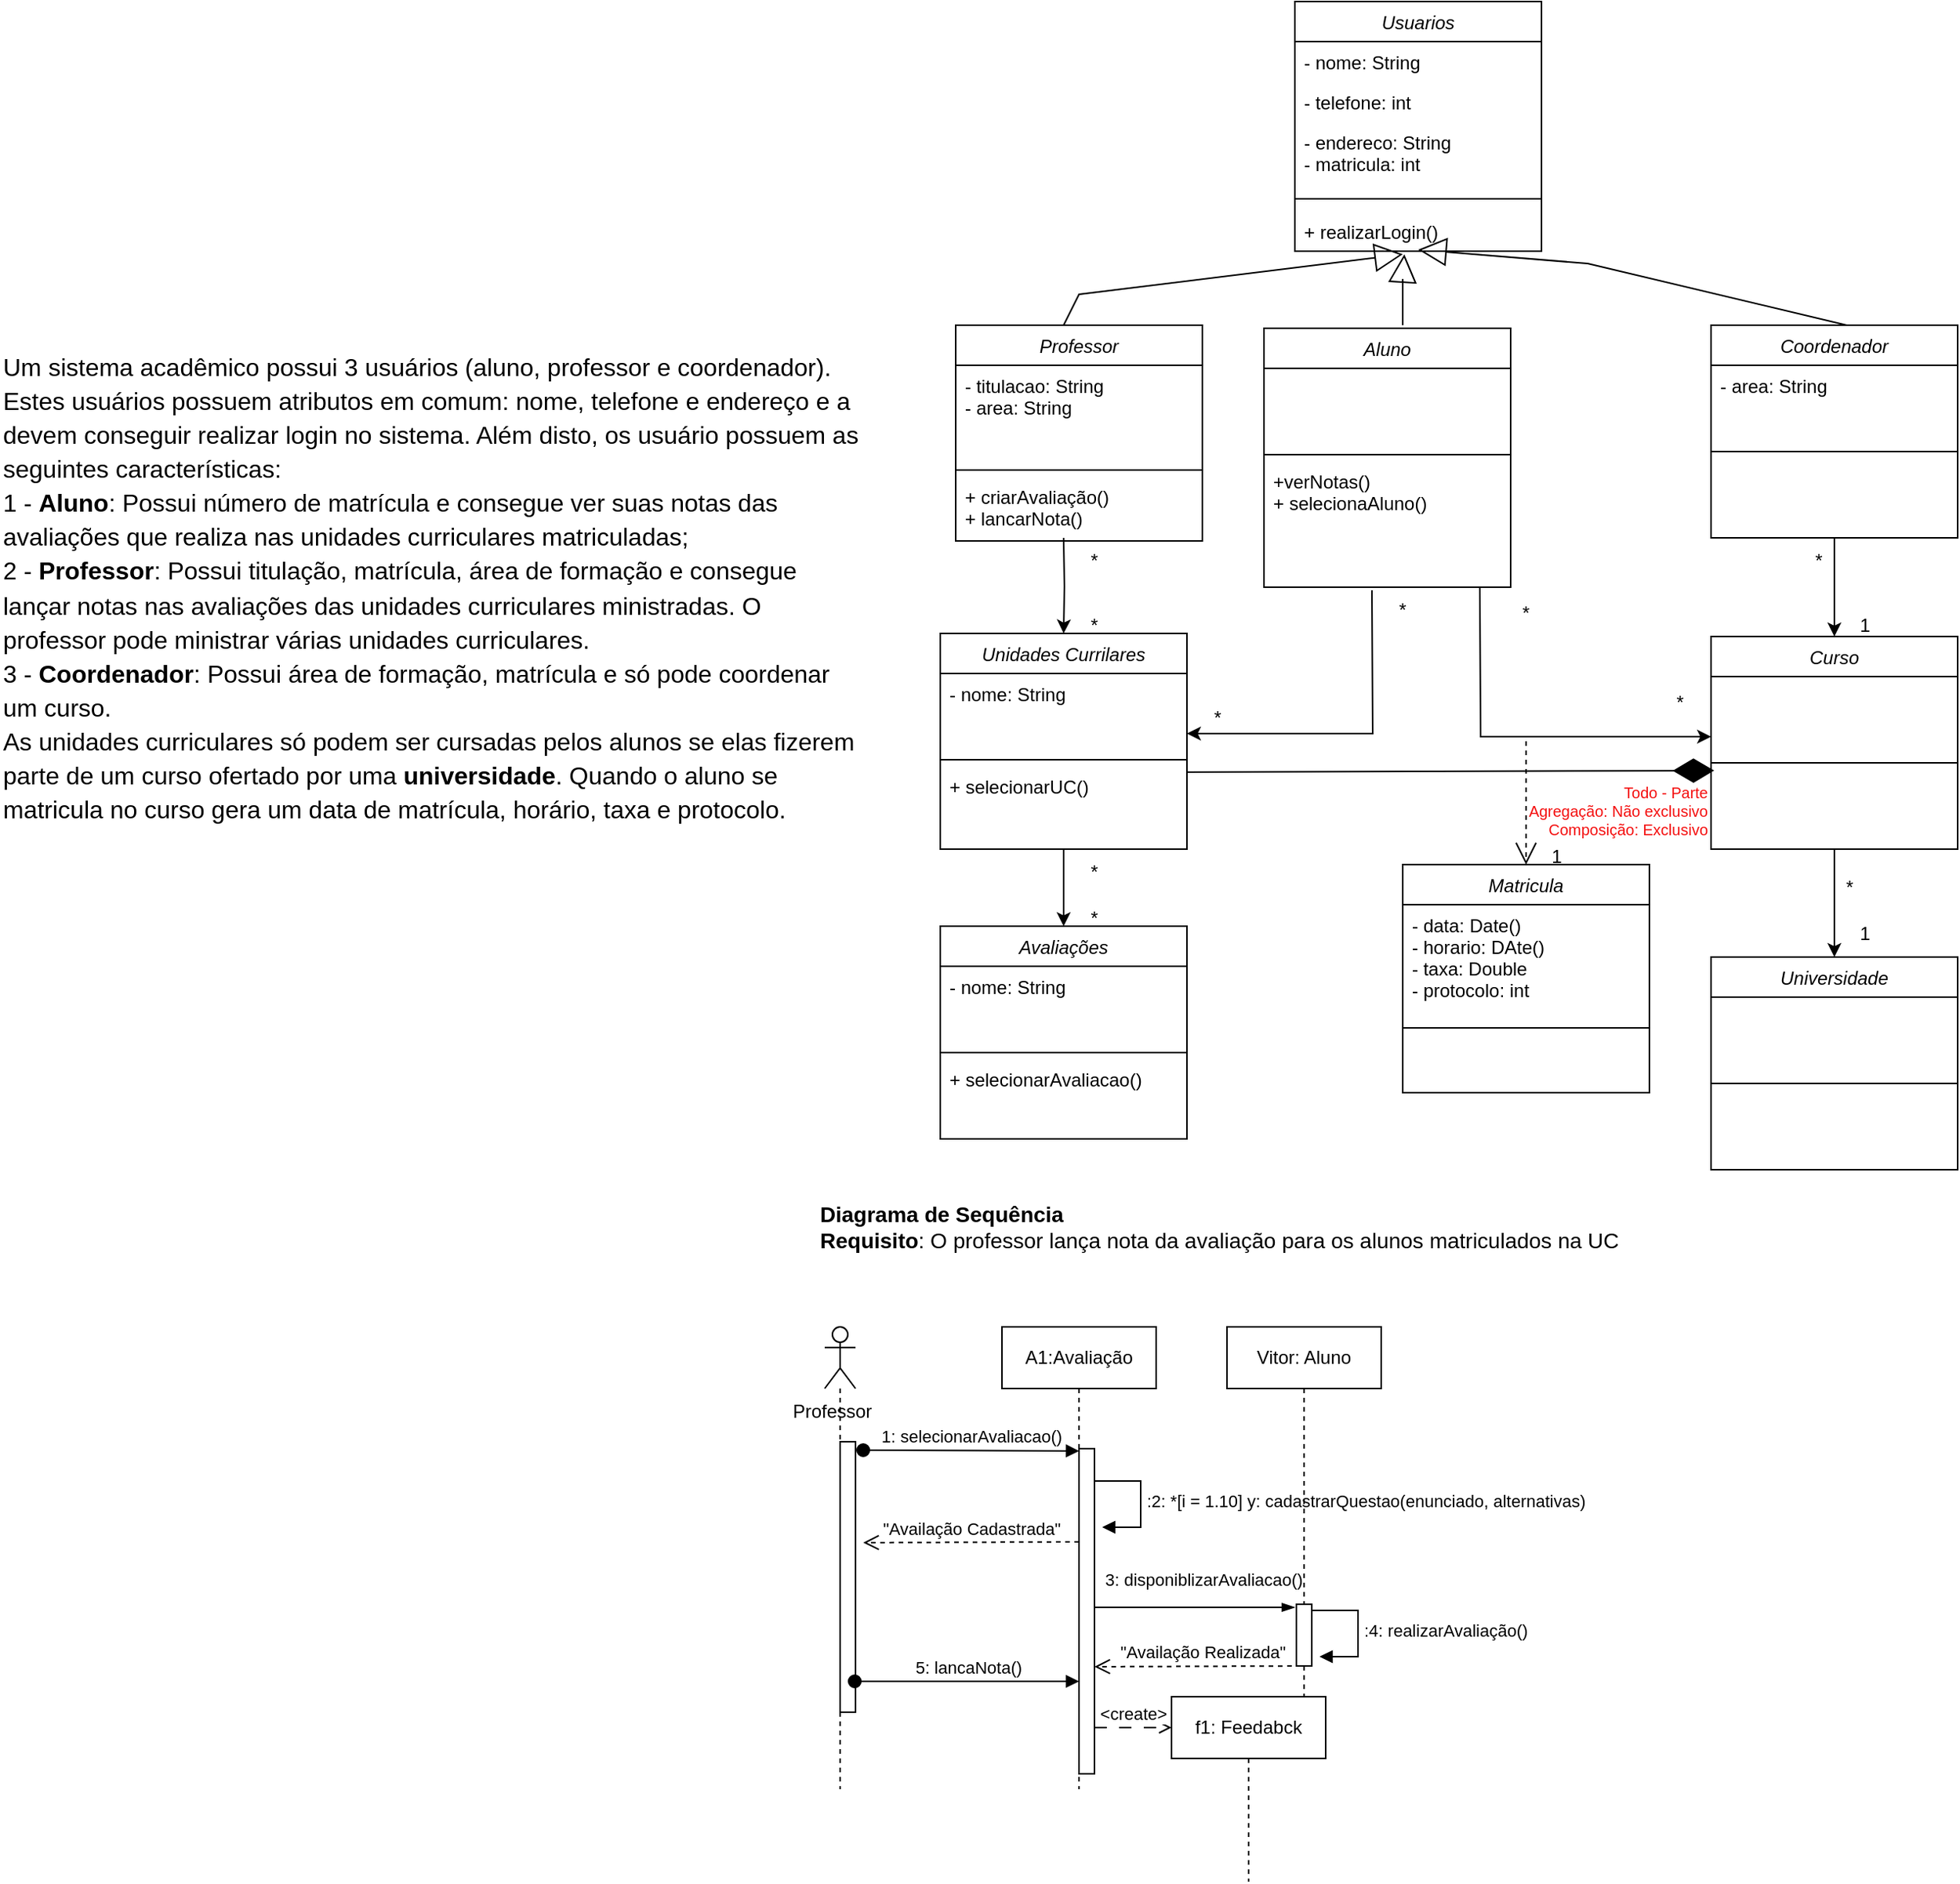 <mxfile version="24.4.15" type="google">
  <diagram id="C5RBs43oDa-KdzZeNtuy" name="Page-1">
    <mxGraphModel grid="1" page="1" gridSize="10" guides="1" tooltips="1" connect="1" arrows="1" fold="1" pageScale="1" pageWidth="827" pageHeight="1169" math="0" shadow="0">
      <root>
        <mxCell id="WIyWlLk6GJQsqaUBKTNV-0" />
        <mxCell id="WIyWlLk6GJQsqaUBKTNV-1" parent="WIyWlLk6GJQsqaUBKTNV-0" />
        <mxCell id="0cdb4FFI1IhuafhiUi4u-35" style="edgeStyle=orthogonalEdgeStyle;rounded=0;orthogonalLoop=1;jettySize=auto;html=1;" edge="1" parent="WIyWlLk6GJQsqaUBKTNV-1" target="0cdb4FFI1IhuafhiUi4u-29">
          <mxGeometry relative="1" as="geometry">
            <mxPoint x="220" y="268" as="sourcePoint" />
          </mxGeometry>
        </mxCell>
        <mxCell id="0cdb4FFI1IhuafhiUi4u-0" value="&lt;b style=&quot;&quot; id=&quot;docs-internal-guid-1ef78231-7fff-47a5-12a0-28b87869e9bf&quot;&gt;&lt;p dir=&quot;ltr&quot; style=&quot;font-weight: normal; line-height: 1.38; margin-top: 0pt; margin-bottom: 0pt;&quot;&gt;&lt;span style=&quot;font-size: 12pt; font-family: Arial, sans-serif; color: rgb(0, 0, 0); background-color: transparent; font-weight: 400; font-style: normal; font-variant: normal; text-decoration: none; vertical-align: baseline;&quot;&gt;Um sistema acadêmico possui 3 usuários (aluno, professor e coordenador). Estes usuários possuem atributos em comum: nome, telefone e endereço e a devem conseguir realizar login no sistema. Além disto, os usuário possuem as seguintes características:&lt;/span&gt;&lt;/p&gt;&lt;p dir=&quot;ltr&quot; style=&quot;font-weight: normal; line-height: 1.38; margin-top: 0pt; margin-bottom: 0pt;&quot;&gt;&lt;span style=&quot;font-size: 12pt; font-family: Arial, sans-serif; color: rgb(0, 0, 0); background-color: transparent; font-weight: 400; font-style: normal; font-variant: normal; text-decoration: none; vertical-align: baseline;&quot;&gt;1 - &lt;/span&gt;&lt;span style=&quot;font-size: 12pt; font-family: Arial, sans-serif; color: rgb(0, 0, 0); background-color: transparent; font-weight: 700; font-style: normal; font-variant: normal; text-decoration: none; vertical-align: baseline;&quot;&gt;Aluno&lt;/span&gt;&lt;span style=&quot;font-size: 12pt; font-family: Arial, sans-serif; color: rgb(0, 0, 0); background-color: transparent; font-weight: 400; font-style: normal; font-variant: normal; text-decoration: none; vertical-align: baseline;&quot;&gt;: Possui número de matrícula e consegue ver suas notas das avaliações que realiza nas unidades curriculares matriculadas;&lt;/span&gt;&lt;/p&gt;&lt;p dir=&quot;ltr&quot; style=&quot;font-weight: normal; line-height: 1.38; margin-top: 0pt; margin-bottom: 0pt;&quot;&gt;&lt;span style=&quot;font-size: 12pt; font-family: Arial, sans-serif; color: rgb(0, 0, 0); background-color: transparent; font-weight: 400; font-style: normal; font-variant: normal; text-decoration: none; vertical-align: baseline;&quot;&gt;2 - &lt;/span&gt;&lt;span style=&quot;font-size: 12pt; font-family: Arial, sans-serif; color: rgb(0, 0, 0); background-color: transparent; font-weight: 700; font-style: normal; font-variant: normal; text-decoration: none; vertical-align: baseline;&quot;&gt;Professor&lt;/span&gt;&lt;span style=&quot;font-size: 12pt; font-family: Arial, sans-serif; color: rgb(0, 0, 0); background-color: transparent; font-weight: 400; font-style: normal; font-variant: normal; text-decoration: none; vertical-align: baseline;&quot;&gt;: Possui titulação, matrícula, área de formação e consegue lançar notas nas avaliações das unidades curriculares ministradas. O professor pode ministrar várias unidades curriculares.&lt;/span&gt;&lt;/p&gt;&lt;p dir=&quot;ltr&quot; style=&quot;font-weight: normal; line-height: 1.38; margin-top: 0pt; margin-bottom: 0pt;&quot;&gt;&lt;span style=&quot;font-size: 12pt; font-family: Arial, sans-serif; color: rgb(0, 0, 0); background-color: transparent; font-weight: 400; font-style: normal; font-variant: normal; text-decoration: none; vertical-align: baseline;&quot;&gt;3 - &lt;/span&gt;&lt;span style=&quot;font-size: 12pt; font-family: Arial, sans-serif; color: rgb(0, 0, 0); background-color: transparent; font-weight: 700; font-style: normal; font-variant: normal; text-decoration: none; vertical-align: baseline;&quot;&gt;Coordenador&lt;/span&gt;&lt;span style=&quot;font-size: 12pt; font-family: Arial, sans-serif; color: rgb(0, 0, 0); background-color: transparent; font-weight: 400; font-style: normal; font-variant: normal; text-decoration: none; vertical-align: baseline;&quot;&gt;: Possui área de formação, matrícula e só pode coordenar um curso.&lt;/span&gt;&lt;/p&gt;&lt;p dir=&quot;ltr&quot; style=&quot;line-height: 1.38; margin-top: 0pt; margin-bottom: 0pt;&quot;&gt;&lt;span style=&quot;font-weight: 400; font-size: 12pt; font-family: Arial, sans-serif; color: rgb(0, 0, 0); background-color: transparent; font-style: normal; font-variant: normal; text-decoration: none; vertical-align: baseline;&quot;&gt;As unidades curriculares só podem ser cursadas pelos alunos se elas fizerem parte de um curso ofertado por uma &lt;/span&gt;&lt;span style=&quot;font-size: 12pt; font-family: Arial, sans-serif; color: rgb(0, 0, 0); background-color: transparent; font-style: normal; font-variant: normal; text-decoration: none; vertical-align: baseline;&quot;&gt;universidade&lt;/span&gt;&lt;span style=&quot;font-weight: 400; font-size: 12pt; font-family: Arial, sans-serif; color: rgb(0, 0, 0); background-color: transparent; font-style: normal; font-variant: normal; text-decoration: none; vertical-align: baseline;&quot;&gt;. Quando o aluno se matricula no curso gera um data de matrícula, horário, taxa e protocolo.&lt;/span&gt;&lt;/p&gt;&lt;/b&gt;" style="text;whiteSpace=wrap;html=1;" vertex="1" parent="WIyWlLk6GJQsqaUBKTNV-1">
          <mxGeometry x="-470" y="140" width="560" height="370" as="geometry" />
        </mxCell>
        <mxCell id="0cdb4FFI1IhuafhiUi4u-1" value="Usuarios" style="swimlane;fontStyle=2;align=center;verticalAlign=top;childLayout=stackLayout;horizontal=1;startSize=26;horizontalStack=0;resizeParent=1;resizeLast=0;collapsible=1;marginBottom=0;rounded=0;shadow=0;strokeWidth=1;" vertex="1" parent="WIyWlLk6GJQsqaUBKTNV-1">
          <mxGeometry x="370" y="-80" width="160" height="162" as="geometry">
            <mxRectangle x="230" y="140" width="160" height="26" as="alternateBounds" />
          </mxGeometry>
        </mxCell>
        <mxCell id="0cdb4FFI1IhuafhiUi4u-2" value="- nome: String" style="text;align=left;verticalAlign=top;spacingLeft=4;spacingRight=4;overflow=hidden;rotatable=0;points=[[0,0.5],[1,0.5]];portConstraint=eastwest;" vertex="1" parent="0cdb4FFI1IhuafhiUi4u-1">
          <mxGeometry y="26" width="160" height="26" as="geometry" />
        </mxCell>
        <mxCell id="0cdb4FFI1IhuafhiUi4u-3" value="- telefone: int" style="text;align=left;verticalAlign=top;spacingLeft=4;spacingRight=4;overflow=hidden;rotatable=0;points=[[0,0.5],[1,0.5]];portConstraint=eastwest;rounded=0;shadow=0;html=0;" vertex="1" parent="0cdb4FFI1IhuafhiUi4u-1">
          <mxGeometry y="52" width="160" height="26" as="geometry" />
        </mxCell>
        <mxCell id="0cdb4FFI1IhuafhiUi4u-4" value="- endereco: String&#xa;- matricula: int" style="text;align=left;verticalAlign=top;spacingLeft=4;spacingRight=4;overflow=hidden;rotatable=0;points=[[0,0.5],[1,0.5]];portConstraint=eastwest;rounded=0;shadow=0;html=0;" vertex="1" parent="0cdb4FFI1IhuafhiUi4u-1">
          <mxGeometry y="78" width="160" height="42" as="geometry" />
        </mxCell>
        <mxCell id="0cdb4FFI1IhuafhiUi4u-5" value="" style="line;html=1;strokeWidth=1;align=left;verticalAlign=middle;spacingTop=-1;spacingLeft=3;spacingRight=3;rotatable=0;labelPosition=right;points=[];portConstraint=eastwest;" vertex="1" parent="0cdb4FFI1IhuafhiUi4u-1">
          <mxGeometry y="120" width="160" height="16" as="geometry" />
        </mxCell>
        <mxCell id="0cdb4FFI1IhuafhiUi4u-6" value="+ realizarLogin()" style="text;align=left;verticalAlign=top;spacingLeft=4;spacingRight=4;overflow=hidden;rotatable=0;points=[[0,0.5],[1,0.5]];portConstraint=eastwest;" vertex="1" parent="0cdb4FFI1IhuafhiUi4u-1">
          <mxGeometry y="136" width="160" height="26" as="geometry" />
        </mxCell>
        <mxCell id="0cdb4FFI1IhuafhiUi4u-46" style="edgeStyle=orthogonalEdgeStyle;rounded=0;orthogonalLoop=1;jettySize=auto;html=1;" edge="1" parent="WIyWlLk6GJQsqaUBKTNV-1" target="0cdb4FFI1IhuafhiUi4u-31">
          <mxGeometry relative="1" as="geometry">
            <mxPoint x="420" y="302" as="sourcePoint" />
          </mxGeometry>
        </mxCell>
        <mxCell id="0cdb4FFI1IhuafhiUi4u-59" style="edgeStyle=orthogonalEdgeStyle;rounded=0;orthogonalLoop=1;jettySize=auto;html=1;entryX=0.5;entryY=0;entryDx=0;entryDy=0;" edge="1" parent="WIyWlLk6GJQsqaUBKTNV-1" source="0cdb4FFI1IhuafhiUi4u-12" target="0cdb4FFI1IhuafhiUi4u-54">
          <mxGeometry relative="1" as="geometry" />
        </mxCell>
        <mxCell id="0cdb4FFI1IhuafhiUi4u-12" value="Coordenador" style="swimlane;fontStyle=2;align=center;verticalAlign=top;childLayout=stackLayout;horizontal=1;startSize=26;horizontalStack=0;resizeParent=1;resizeLast=0;collapsible=1;marginBottom=0;rounded=0;shadow=0;strokeWidth=1;" vertex="1" parent="WIyWlLk6GJQsqaUBKTNV-1">
          <mxGeometry x="640" y="130" width="160" height="138" as="geometry">
            <mxRectangle x="230" y="140" width="160" height="26" as="alternateBounds" />
          </mxGeometry>
        </mxCell>
        <mxCell id="0cdb4FFI1IhuafhiUi4u-13" value="- area: String" style="text;align=left;verticalAlign=top;spacingLeft=4;spacingRight=4;overflow=hidden;rotatable=0;points=[[0,0.5],[1,0.5]];portConstraint=eastwest;rounded=0;shadow=0;html=0;" vertex="1" parent="0cdb4FFI1IhuafhiUi4u-12">
          <mxGeometry y="26" width="160" height="26" as="geometry" />
        </mxCell>
        <mxCell id="0cdb4FFI1IhuafhiUi4u-14" value=" " style="text;align=left;verticalAlign=top;spacingLeft=4;spacingRight=4;overflow=hidden;rotatable=0;points=[[0,0.5],[1,0.5]];portConstraint=eastwest;rounded=0;shadow=0;html=0;" vertex="1" parent="0cdb4FFI1IhuafhiUi4u-12">
          <mxGeometry y="52" width="160" height="26" as="geometry" />
        </mxCell>
        <mxCell id="0cdb4FFI1IhuafhiUi4u-15" value="" style="line;html=1;strokeWidth=1;align=left;verticalAlign=middle;spacingTop=-1;spacingLeft=3;spacingRight=3;rotatable=0;labelPosition=right;points=[];portConstraint=eastwest;" vertex="1" parent="0cdb4FFI1IhuafhiUi4u-12">
          <mxGeometry y="78" width="160" height="8" as="geometry" />
        </mxCell>
        <mxCell id="0cdb4FFI1IhuafhiUi4u-16" value=" " style="text;align=left;verticalAlign=top;spacingLeft=4;spacingRight=4;overflow=hidden;rotatable=0;points=[[0,0.5],[1,0.5]];portConstraint=eastwest;" vertex="1" parent="0cdb4FFI1IhuafhiUi4u-12">
          <mxGeometry y="86" width="160" height="26" as="geometry" />
        </mxCell>
        <mxCell id="0cdb4FFI1IhuafhiUi4u-19" value="" style="endArrow=block;endSize=16;endFill=0;html=1;rounded=0;exitX=0.5;exitY=0;exitDx=0;exitDy=0;entryX=0.438;entryY=1.077;entryDx=0;entryDy=0;entryPerimeter=0;" edge="1" parent="WIyWlLk6GJQsqaUBKTNV-1" target="0cdb4FFI1IhuafhiUi4u-6">
          <mxGeometry width="160" relative="1" as="geometry">
            <mxPoint x="220" y="130" as="sourcePoint" />
            <mxPoint x="440" y="90" as="targetPoint" />
            <Array as="points">
              <mxPoint x="230" y="110" />
            </Array>
          </mxGeometry>
        </mxCell>
        <mxCell id="0cdb4FFI1IhuafhiUi4u-21" value="" style="endArrow=block;endSize=16;endFill=0;html=1;rounded=0;entryX=0.444;entryY=1.077;entryDx=0;entryDy=0;entryPerimeter=0;" edge="1" parent="WIyWlLk6GJQsqaUBKTNV-1" target="0cdb4FFI1IhuafhiUi4u-6">
          <mxGeometry width="160" relative="1" as="geometry">
            <mxPoint x="440" y="130" as="sourcePoint" />
            <mxPoint x="450" y="70" as="targetPoint" />
            <Array as="points">
              <mxPoint x="440" y="100" />
            </Array>
          </mxGeometry>
        </mxCell>
        <mxCell id="0cdb4FFI1IhuafhiUi4u-22" value="" style="endArrow=block;endSize=16;endFill=0;html=1;rounded=0;entryX=0.5;entryY=0.962;entryDx=0;entryDy=0;entryPerimeter=0;exitX=0.55;exitY=0;exitDx=0;exitDy=0;exitPerimeter=0;" edge="1" parent="WIyWlLk6GJQsqaUBKTNV-1" source="0cdb4FFI1IhuafhiUi4u-12" target="0cdb4FFI1IhuafhiUi4u-6">
          <mxGeometry width="160" relative="1" as="geometry">
            <mxPoint x="450" y="140" as="sourcePoint" />
            <mxPoint x="451" y="70" as="targetPoint" />
            <Array as="points">
              <mxPoint x="560" y="90" />
            </Array>
          </mxGeometry>
        </mxCell>
        <mxCell id="0cdb4FFI1IhuafhiUi4u-41" style="edgeStyle=orthogonalEdgeStyle;rounded=0;orthogonalLoop=1;jettySize=auto;html=1;entryX=0.5;entryY=0;entryDx=0;entryDy=0;" edge="1" parent="WIyWlLk6GJQsqaUBKTNV-1" source="0cdb4FFI1IhuafhiUi4u-29" target="0cdb4FFI1IhuafhiUi4u-36">
          <mxGeometry relative="1" as="geometry" />
        </mxCell>
        <mxCell id="0cdb4FFI1IhuafhiUi4u-29" value="Unidades Currilares" style="swimlane;fontStyle=2;align=center;verticalAlign=top;childLayout=stackLayout;horizontal=1;startSize=26;horizontalStack=0;resizeParent=1;resizeLast=0;collapsible=1;marginBottom=0;rounded=0;shadow=0;strokeWidth=1;" vertex="1" parent="WIyWlLk6GJQsqaUBKTNV-1">
          <mxGeometry x="140" y="330" width="160" height="140" as="geometry">
            <mxRectangle x="230" y="140" width="160" height="26" as="alternateBounds" />
          </mxGeometry>
        </mxCell>
        <mxCell id="0cdb4FFI1IhuafhiUi4u-30" value="- nome: String" style="text;align=left;verticalAlign=top;spacingLeft=4;spacingRight=4;overflow=hidden;rotatable=0;points=[[0,0.5],[1,0.5]];portConstraint=eastwest;rounded=0;shadow=0;html=0;" vertex="1" parent="0cdb4FFI1IhuafhiUi4u-29">
          <mxGeometry y="26" width="160" height="26" as="geometry" />
        </mxCell>
        <mxCell id="0cdb4FFI1IhuafhiUi4u-31" value=" " style="text;align=left;verticalAlign=top;spacingLeft=4;spacingRight=4;overflow=hidden;rotatable=0;points=[[0,0.5],[1,0.5]];portConstraint=eastwest;rounded=0;shadow=0;html=0;" vertex="1" parent="0cdb4FFI1IhuafhiUi4u-29">
          <mxGeometry y="52" width="160" height="26" as="geometry" />
        </mxCell>
        <mxCell id="0cdb4FFI1IhuafhiUi4u-32" value="" style="line;html=1;strokeWidth=1;align=left;verticalAlign=middle;spacingTop=-1;spacingLeft=3;spacingRight=3;rotatable=0;labelPosition=right;points=[];portConstraint=eastwest;" vertex="1" parent="0cdb4FFI1IhuafhiUi4u-29">
          <mxGeometry y="78" width="160" height="8" as="geometry" />
        </mxCell>
        <mxCell id="0cdb4FFI1IhuafhiUi4u-33" value="+ selecionarUC()" style="text;align=left;verticalAlign=top;spacingLeft=4;spacingRight=4;overflow=hidden;rotatable=0;points=[[0,0.5],[1,0.5]];portConstraint=eastwest;" vertex="1" parent="0cdb4FFI1IhuafhiUi4u-29">
          <mxGeometry y="86" width="160" height="26" as="geometry" />
        </mxCell>
        <mxCell id="0cdb4FFI1IhuafhiUi4u-36" value="Avaliações" style="swimlane;fontStyle=2;align=center;verticalAlign=top;childLayout=stackLayout;horizontal=1;startSize=26;horizontalStack=0;resizeParent=1;resizeLast=0;collapsible=1;marginBottom=0;rounded=0;shadow=0;strokeWidth=1;" vertex="1" parent="WIyWlLk6GJQsqaUBKTNV-1">
          <mxGeometry x="140" y="520" width="160" height="138" as="geometry">
            <mxRectangle x="230" y="140" width="160" height="26" as="alternateBounds" />
          </mxGeometry>
        </mxCell>
        <mxCell id="0cdb4FFI1IhuafhiUi4u-37" value="- nome: String" style="text;align=left;verticalAlign=top;spacingLeft=4;spacingRight=4;overflow=hidden;rotatable=0;points=[[0,0.5],[1,0.5]];portConstraint=eastwest;rounded=0;shadow=0;html=0;" vertex="1" parent="0cdb4FFI1IhuafhiUi4u-36">
          <mxGeometry y="26" width="160" height="26" as="geometry" />
        </mxCell>
        <mxCell id="0cdb4FFI1IhuafhiUi4u-38" value=" " style="text;align=left;verticalAlign=top;spacingLeft=4;spacingRight=4;overflow=hidden;rotatable=0;points=[[0,0.5],[1,0.5]];portConstraint=eastwest;rounded=0;shadow=0;html=0;" vertex="1" parent="0cdb4FFI1IhuafhiUi4u-36">
          <mxGeometry y="52" width="160" height="26" as="geometry" />
        </mxCell>
        <mxCell id="0cdb4FFI1IhuafhiUi4u-39" value="" style="line;html=1;strokeWidth=1;align=left;verticalAlign=middle;spacingTop=-1;spacingLeft=3;spacingRight=3;rotatable=0;labelPosition=right;points=[];portConstraint=eastwest;" vertex="1" parent="0cdb4FFI1IhuafhiUi4u-36">
          <mxGeometry y="78" width="160" height="8" as="geometry" />
        </mxCell>
        <mxCell id="0cdb4FFI1IhuafhiUi4u-40" value="+ selecionarAvaliacao()" style="text;align=left;verticalAlign=top;spacingLeft=4;spacingRight=4;overflow=hidden;rotatable=0;points=[[0,0.5],[1,0.5]];portConstraint=eastwest;" vertex="1" parent="0cdb4FFI1IhuafhiUi4u-36">
          <mxGeometry y="86" width="160" height="26" as="geometry" />
        </mxCell>
        <mxCell id="0cdb4FFI1IhuafhiUi4u-42" value="*" style="text;html=1;strokeColor=none;fillColor=none;align=center;verticalAlign=middle;whiteSpace=wrap;rounded=0;" vertex="1" parent="WIyWlLk6GJQsqaUBKTNV-1">
          <mxGeometry x="210" y="310" width="60" height="30" as="geometry" />
        </mxCell>
        <mxCell id="0cdb4FFI1IhuafhiUi4u-43" value="*" style="text;html=1;strokeColor=none;fillColor=none;align=center;verticalAlign=middle;whiteSpace=wrap;rounded=0;" vertex="1" parent="WIyWlLk6GJQsqaUBKTNV-1">
          <mxGeometry x="210" y="268" width="60" height="30" as="geometry" />
        </mxCell>
        <mxCell id="0cdb4FFI1IhuafhiUi4u-44" value="*" style="text;html=1;strokeColor=none;fillColor=none;align=center;verticalAlign=middle;whiteSpace=wrap;rounded=0;" vertex="1" parent="WIyWlLk6GJQsqaUBKTNV-1">
          <mxGeometry x="210" y="500" width="60" height="30" as="geometry" />
        </mxCell>
        <mxCell id="0cdb4FFI1IhuafhiUi4u-45" value="*" style="text;html=1;strokeColor=none;fillColor=none;align=center;verticalAlign=middle;whiteSpace=wrap;rounded=0;" vertex="1" parent="WIyWlLk6GJQsqaUBKTNV-1">
          <mxGeometry x="210" y="470" width="60" height="30" as="geometry" />
        </mxCell>
        <mxCell id="0cdb4FFI1IhuafhiUi4u-47" value="*" style="text;html=1;strokeColor=none;fillColor=none;align=center;verticalAlign=middle;whiteSpace=wrap;rounded=0;" vertex="1" parent="WIyWlLk6GJQsqaUBKTNV-1">
          <mxGeometry x="290" y="370" width="60" height="30" as="geometry" />
        </mxCell>
        <mxCell id="0cdb4FFI1IhuafhiUi4u-48" value="*" style="text;html=1;strokeColor=none;fillColor=none;align=center;verticalAlign=middle;whiteSpace=wrap;rounded=0;" vertex="1" parent="WIyWlLk6GJQsqaUBKTNV-1">
          <mxGeometry x="410" y="300" width="60" height="30" as="geometry" />
        </mxCell>
        <mxCell id="0cdb4FFI1IhuafhiUi4u-68" style="edgeStyle=orthogonalEdgeStyle;rounded=0;orthogonalLoop=1;jettySize=auto;html=1;entryX=0.5;entryY=0;entryDx=0;entryDy=0;" edge="1" parent="WIyWlLk6GJQsqaUBKTNV-1" source="0cdb4FFI1IhuafhiUi4u-54" target="0cdb4FFI1IhuafhiUi4u-63">
          <mxGeometry relative="1" as="geometry" />
        </mxCell>
        <mxCell id="0cdb4FFI1IhuafhiUi4u-54" value="Curso" style="swimlane;fontStyle=2;align=center;verticalAlign=top;childLayout=stackLayout;horizontal=1;startSize=26;horizontalStack=0;resizeParent=1;resizeLast=0;collapsible=1;marginBottom=0;rounded=0;shadow=0;strokeWidth=1;" vertex="1" parent="WIyWlLk6GJQsqaUBKTNV-1">
          <mxGeometry x="640" y="332" width="160" height="138" as="geometry">
            <mxRectangle x="230" y="140" width="160" height="26" as="alternateBounds" />
          </mxGeometry>
        </mxCell>
        <mxCell id="0cdb4FFI1IhuafhiUi4u-55" value=" " style="text;align=left;verticalAlign=top;spacingLeft=4;spacingRight=4;overflow=hidden;rotatable=0;points=[[0,0.5],[1,0.5]];portConstraint=eastwest;rounded=0;shadow=0;html=0;" vertex="1" parent="0cdb4FFI1IhuafhiUi4u-54">
          <mxGeometry y="26" width="160" height="26" as="geometry" />
        </mxCell>
        <mxCell id="0cdb4FFI1IhuafhiUi4u-56" value=" " style="text;align=left;verticalAlign=top;spacingLeft=4;spacingRight=4;overflow=hidden;rotatable=0;points=[[0,0.5],[1,0.5]];portConstraint=eastwest;rounded=0;shadow=0;html=0;" vertex="1" parent="0cdb4FFI1IhuafhiUi4u-54">
          <mxGeometry y="52" width="160" height="26" as="geometry" />
        </mxCell>
        <mxCell id="0cdb4FFI1IhuafhiUi4u-57" value="" style="line;html=1;strokeWidth=1;align=left;verticalAlign=middle;spacingTop=-1;spacingLeft=3;spacingRight=3;rotatable=0;labelPosition=right;points=[];portConstraint=eastwest;" vertex="1" parent="0cdb4FFI1IhuafhiUi4u-54">
          <mxGeometry y="78" width="160" height="8" as="geometry" />
        </mxCell>
        <mxCell id="0cdb4FFI1IhuafhiUi4u-58" value=" " style="text;align=left;verticalAlign=top;spacingLeft=4;spacingRight=4;overflow=hidden;rotatable=0;points=[[0,0.5],[1,0.5]];portConstraint=eastwest;" vertex="1" parent="0cdb4FFI1IhuafhiUi4u-54">
          <mxGeometry y="86" width="160" height="26" as="geometry" />
        </mxCell>
        <mxCell id="0cdb4FFI1IhuafhiUi4u-60" value="1" style="text;html=1;strokeColor=none;fillColor=none;align=center;verticalAlign=middle;whiteSpace=wrap;rounded=0;" vertex="1" parent="WIyWlLk6GJQsqaUBKTNV-1">
          <mxGeometry x="710" y="310" width="60" height="30" as="geometry" />
        </mxCell>
        <mxCell id="0cdb4FFI1IhuafhiUi4u-61" value="*" style="text;html=1;strokeColor=none;fillColor=none;align=center;verticalAlign=middle;whiteSpace=wrap;rounded=0;" vertex="1" parent="WIyWlLk6GJQsqaUBKTNV-1">
          <mxGeometry x="680" y="268" width="60" height="30" as="geometry" />
        </mxCell>
        <mxCell id="0cdb4FFI1IhuafhiUi4u-62" value="" style="endArrow=diamondThin;endFill=1;endSize=24;html=1;rounded=0;entryX=0.013;entryY=0.038;entryDx=0;entryDy=0;entryPerimeter=0;" edge="1" parent="WIyWlLk6GJQsqaUBKTNV-1" target="0cdb4FFI1IhuafhiUi4u-58">
          <mxGeometry width="160" relative="1" as="geometry">
            <mxPoint x="300" y="420" as="sourcePoint" />
            <mxPoint x="460" y="420" as="targetPoint" />
          </mxGeometry>
        </mxCell>
        <mxCell id="0cdb4FFI1IhuafhiUi4u-63" value="Universidade" style="swimlane;fontStyle=2;align=center;verticalAlign=top;childLayout=stackLayout;horizontal=1;startSize=26;horizontalStack=0;resizeParent=1;resizeLast=0;collapsible=1;marginBottom=0;rounded=0;shadow=0;strokeWidth=1;" vertex="1" parent="WIyWlLk6GJQsqaUBKTNV-1">
          <mxGeometry x="640" y="540" width="160" height="138" as="geometry">
            <mxRectangle x="230" y="140" width="160" height="26" as="alternateBounds" />
          </mxGeometry>
        </mxCell>
        <mxCell id="0cdb4FFI1IhuafhiUi4u-64" value=" " style="text;align=left;verticalAlign=top;spacingLeft=4;spacingRight=4;overflow=hidden;rotatable=0;points=[[0,0.5],[1,0.5]];portConstraint=eastwest;rounded=0;shadow=0;html=0;" vertex="1" parent="0cdb4FFI1IhuafhiUi4u-63">
          <mxGeometry y="26" width="160" height="26" as="geometry" />
        </mxCell>
        <mxCell id="0cdb4FFI1IhuafhiUi4u-65" value=" " style="text;align=left;verticalAlign=top;spacingLeft=4;spacingRight=4;overflow=hidden;rotatable=0;points=[[0,0.5],[1,0.5]];portConstraint=eastwest;rounded=0;shadow=0;html=0;" vertex="1" parent="0cdb4FFI1IhuafhiUi4u-63">
          <mxGeometry y="52" width="160" height="26" as="geometry" />
        </mxCell>
        <mxCell id="0cdb4FFI1IhuafhiUi4u-66" value="" style="line;html=1;strokeWidth=1;align=left;verticalAlign=middle;spacingTop=-1;spacingLeft=3;spacingRight=3;rotatable=0;labelPosition=right;points=[];portConstraint=eastwest;" vertex="1" parent="0cdb4FFI1IhuafhiUi4u-63">
          <mxGeometry y="78" width="160" height="8" as="geometry" />
        </mxCell>
        <mxCell id="0cdb4FFI1IhuafhiUi4u-67" value=" " style="text;align=left;verticalAlign=top;spacingLeft=4;spacingRight=4;overflow=hidden;rotatable=0;points=[[0,0.5],[1,0.5]];portConstraint=eastwest;" vertex="1" parent="0cdb4FFI1IhuafhiUi4u-63">
          <mxGeometry y="86" width="160" height="26" as="geometry" />
        </mxCell>
        <mxCell id="0cdb4FFI1IhuafhiUi4u-69" value="1" style="text;html=1;strokeColor=none;fillColor=none;align=center;verticalAlign=middle;whiteSpace=wrap;rounded=0;" vertex="1" parent="WIyWlLk6GJQsqaUBKTNV-1">
          <mxGeometry x="710" y="510" width="60" height="30" as="geometry" />
        </mxCell>
        <mxCell id="0cdb4FFI1IhuafhiUi4u-70" value="*" style="text;html=1;strokeColor=none;fillColor=none;align=center;verticalAlign=middle;whiteSpace=wrap;rounded=0;" vertex="1" parent="WIyWlLk6GJQsqaUBKTNV-1">
          <mxGeometry x="590" y="360" width="60" height="30" as="geometry" />
        </mxCell>
        <mxCell id="0cdb4FFI1IhuafhiUi4u-76" value="Aluno" style="swimlane;fontStyle=2;align=center;verticalAlign=top;childLayout=stackLayout;horizontal=1;startSize=26;horizontalStack=0;resizeParent=1;resizeLast=0;collapsible=1;marginBottom=0;rounded=0;shadow=0;strokeWidth=1;" vertex="1" parent="WIyWlLk6GJQsqaUBKTNV-1">
          <mxGeometry x="350" y="132" width="160" height="168" as="geometry">
            <mxRectangle x="230" y="140" width="160" height="26" as="alternateBounds" />
          </mxGeometry>
        </mxCell>
        <mxCell id="0cdb4FFI1IhuafhiUi4u-77" value=" " style="text;align=left;verticalAlign=top;spacingLeft=4;spacingRight=4;overflow=hidden;rotatable=0;points=[[0,0.5],[1,0.5]];portConstraint=eastwest;rounded=0;shadow=0;html=0;" vertex="1" parent="0cdb4FFI1IhuafhiUi4u-76">
          <mxGeometry y="26" width="160" height="26" as="geometry" />
        </mxCell>
        <mxCell id="0cdb4FFI1IhuafhiUi4u-78" value=" " style="text;align=left;verticalAlign=top;spacingLeft=4;spacingRight=4;overflow=hidden;rotatable=0;points=[[0,0.5],[1,0.5]];portConstraint=eastwest;rounded=0;shadow=0;html=0;" vertex="1" parent="0cdb4FFI1IhuafhiUi4u-76">
          <mxGeometry y="52" width="160" height="26" as="geometry" />
        </mxCell>
        <mxCell id="0cdb4FFI1IhuafhiUi4u-79" value="" style="line;html=1;strokeWidth=1;align=left;verticalAlign=middle;spacingTop=-1;spacingLeft=3;spacingRight=3;rotatable=0;labelPosition=right;points=[];portConstraint=eastwest;" vertex="1" parent="0cdb4FFI1IhuafhiUi4u-76">
          <mxGeometry y="78" width="160" height="8" as="geometry" />
        </mxCell>
        <mxCell id="0cdb4FFI1IhuafhiUi4u-80" value="+verNotas()&#xa;+ selecionaAluno()" style="text;align=left;verticalAlign=top;spacingLeft=4;spacingRight=4;overflow=hidden;rotatable=0;points=[[0,0.5],[1,0.5]];portConstraint=eastwest;" vertex="1" parent="0cdb4FFI1IhuafhiUi4u-76">
          <mxGeometry y="86" width="160" height="44" as="geometry" />
        </mxCell>
        <mxCell id="0cdb4FFI1IhuafhiUi4u-81" value="Professor" style="swimlane;fontStyle=2;align=center;verticalAlign=top;childLayout=stackLayout;horizontal=1;startSize=26;horizontalStack=0;resizeParent=1;resizeLast=0;collapsible=1;marginBottom=0;rounded=0;shadow=0;strokeWidth=1;" vertex="1" parent="WIyWlLk6GJQsqaUBKTNV-1">
          <mxGeometry x="150" y="130" width="160" height="140" as="geometry">
            <mxRectangle x="230" y="140" width="160" height="26" as="alternateBounds" />
          </mxGeometry>
        </mxCell>
        <mxCell id="0cdb4FFI1IhuafhiUi4u-82" value="- titulacao: String&#xa;- area: String&#xa;" style="text;align=left;verticalAlign=top;spacingLeft=4;spacingRight=4;overflow=hidden;rotatable=0;points=[[0,0.5],[1,0.5]];portConstraint=eastwest;rounded=0;shadow=0;html=0;" vertex="1" parent="0cdb4FFI1IhuafhiUi4u-81">
          <mxGeometry y="26" width="160" height="64" as="geometry" />
        </mxCell>
        <mxCell id="0cdb4FFI1IhuafhiUi4u-84" value="" style="line;html=1;strokeWidth=1;align=left;verticalAlign=middle;spacingTop=-1;spacingLeft=3;spacingRight=3;rotatable=0;labelPosition=right;points=[];portConstraint=eastwest;" vertex="1" parent="0cdb4FFI1IhuafhiUi4u-81">
          <mxGeometry y="90" width="160" height="8" as="geometry" />
        </mxCell>
        <mxCell id="0cdb4FFI1IhuafhiUi4u-85" value="+ criarAvaliação()&#xa;+ lancarNota()" style="text;align=left;verticalAlign=top;spacingLeft=4;spacingRight=4;overflow=hidden;rotatable=0;points=[[0,0.5],[1,0.5]];portConstraint=eastwest;" vertex="1" parent="0cdb4FFI1IhuafhiUi4u-81">
          <mxGeometry y="98" width="160" height="4" as="geometry" />
        </mxCell>
        <mxCell id="0cdb4FFI1IhuafhiUi4u-86" style="edgeStyle=orthogonalEdgeStyle;rounded=0;orthogonalLoop=1;jettySize=auto;html=1;" edge="1" parent="WIyWlLk6GJQsqaUBKTNV-1" target="0cdb4FFI1IhuafhiUi4u-56">
          <mxGeometry relative="1" as="geometry">
            <mxPoint x="490" y="300" as="sourcePoint" />
            <mxPoint x="310" y="405" as="targetPoint" />
          </mxGeometry>
        </mxCell>
        <mxCell id="0cdb4FFI1IhuafhiUi4u-87" value="Matricula" style="swimlane;fontStyle=2;align=center;verticalAlign=top;childLayout=stackLayout;horizontal=1;startSize=26;horizontalStack=0;resizeParent=1;resizeLast=0;collapsible=1;marginBottom=0;rounded=0;shadow=0;strokeWidth=1;" vertex="1" parent="WIyWlLk6GJQsqaUBKTNV-1">
          <mxGeometry x="440" y="480" width="160" height="148" as="geometry">
            <mxRectangle x="230" y="140" width="160" height="26" as="alternateBounds" />
          </mxGeometry>
        </mxCell>
        <mxCell id="0cdb4FFI1IhuafhiUi4u-88" value="- data: Date()&#xa;- horario: DAte()&#xa;- taxa: Double&#xa;- protocolo: int" style="text;align=left;verticalAlign=top;spacingLeft=4;spacingRight=4;overflow=hidden;rotatable=0;points=[[0,0.5],[1,0.5]];portConstraint=eastwest;rounded=0;shadow=0;html=0;" vertex="1" parent="0cdb4FFI1IhuafhiUi4u-87">
          <mxGeometry y="26" width="160" height="64" as="geometry" />
        </mxCell>
        <mxCell id="0cdb4FFI1IhuafhiUi4u-90" value="" style="line;html=1;strokeWidth=1;align=left;verticalAlign=middle;spacingTop=-1;spacingLeft=3;spacingRight=3;rotatable=0;labelPosition=right;points=[];portConstraint=eastwest;" vertex="1" parent="0cdb4FFI1IhuafhiUi4u-87">
          <mxGeometry y="90" width="160" height="32" as="geometry" />
        </mxCell>
        <mxCell id="0cdb4FFI1IhuafhiUi4u-91" value=" " style="text;align=left;verticalAlign=top;spacingLeft=4;spacingRight=4;overflow=hidden;rotatable=0;points=[[0,0.5],[1,0.5]];portConstraint=eastwest;" vertex="1" parent="0cdb4FFI1IhuafhiUi4u-87">
          <mxGeometry y="122" width="160" height="26" as="geometry" />
        </mxCell>
        <mxCell id="0cdb4FFI1IhuafhiUi4u-92" value="" style="endArrow=open;endSize=12;dashed=1;html=1;rounded=0;entryX=0.5;entryY=0;entryDx=0;entryDy=0;" edge="1" parent="WIyWlLk6GJQsqaUBKTNV-1" target="0cdb4FFI1IhuafhiUi4u-87">
          <mxGeometry width="160" relative="1" as="geometry">
            <mxPoint x="520" y="400" as="sourcePoint" />
            <mxPoint x="450" y="520" as="targetPoint" />
          </mxGeometry>
        </mxCell>
        <mxCell id="0cdb4FFI1IhuafhiUi4u-93" value="1" style="text;html=1;strokeColor=none;fillColor=none;align=center;verticalAlign=middle;whiteSpace=wrap;rounded=0;" vertex="1" parent="WIyWlLk6GJQsqaUBKTNV-1">
          <mxGeometry x="510" y="460" width="60" height="30" as="geometry" />
        </mxCell>
        <mxCell id="0cdb4FFI1IhuafhiUi4u-94" value="*" style="text;html=1;strokeColor=none;fillColor=none;align=center;verticalAlign=middle;whiteSpace=wrap;rounded=0;" vertex="1" parent="WIyWlLk6GJQsqaUBKTNV-1">
          <mxGeometry x="700" y="480" width="60" height="30" as="geometry" />
        </mxCell>
        <mxCell id="0cdb4FFI1IhuafhiUi4u-95" value="*" style="text;html=1;strokeColor=none;fillColor=none;align=center;verticalAlign=middle;whiteSpace=wrap;rounded=0;" vertex="1" parent="WIyWlLk6GJQsqaUBKTNV-1">
          <mxGeometry x="490" y="302" width="60" height="30" as="geometry" />
        </mxCell>
        <mxCell id="OJvciWoTZT2Ry9m68sHN-0" value="Todo -&amp;nbsp;&lt;span style=&quot;background-color: initial; font-size: 10px;&quot;&gt;Parte&lt;/span&gt;&lt;div style=&quot;font-size: 10px;&quot;&gt;&lt;span style=&quot;background-color: initial; font-size: 10px;&quot;&gt;Agregação: Não exclusivo&lt;/span&gt;&lt;/div&gt;&lt;div style=&quot;font-size: 10px;&quot;&gt;&lt;span style=&quot;background-color: initial; font-size: 10px;&quot;&gt;Composição: Exclusivo&lt;/span&gt;&lt;/div&gt;" style="text;html=1;align=right;verticalAlign=middle;whiteSpace=wrap;rounded=0;fontColor=#f41010;fontSize=10;" vertex="1" parent="WIyWlLk6GJQsqaUBKTNV-1">
          <mxGeometry x="490" y="430" width="150" height="30" as="geometry" />
        </mxCell>
        <mxCell id="wzkmjfWCGNh465nygrhI-0" value="&lt;b&gt;Diagrama de Sequência&lt;/b&gt;&lt;div style=&quot;font-size: 14px;&quot;&gt;&lt;b&gt;Requisito&lt;/b&gt;: O professor lança nota da avaliação para os alunos matriculados na UC&amp;nbsp;&lt;/div&gt;" style="text;html=1;align=left;verticalAlign=middle;whiteSpace=wrap;rounded=0;fontSize=14;" vertex="1" parent="WIyWlLk6GJQsqaUBKTNV-1">
          <mxGeometry x="60" y="700" width="600" height="30" as="geometry" />
        </mxCell>
        <mxCell id="wzkmjfWCGNh465nygrhI-8" value="A1:Avaliação" style="shape=umlLifeline;perimeter=lifelinePerimeter;whiteSpace=wrap;html=1;container=1;dropTarget=0;collapsible=0;recursiveResize=0;outlineConnect=0;portConstraint=eastwest;newEdgeStyle={&quot;curved&quot;:0,&quot;rounded&quot;:0};" vertex="1" parent="WIyWlLk6GJQsqaUBKTNV-1">
          <mxGeometry x="180" y="780" width="100" height="300" as="geometry" />
        </mxCell>
        <mxCell id="wzkmjfWCGNh465nygrhI-12" value="" style="html=1;points=[[0,0,0,0,5],[0,1,0,0,-5],[1,0,0,0,5],[1,1,0,0,-5]];perimeter=orthogonalPerimeter;outlineConnect=0;targetShapes=umlLifeline;portConstraint=eastwest;newEdgeStyle={&quot;curved&quot;:0,&quot;rounded&quot;:0};" vertex="1" parent="wzkmjfWCGNh465nygrhI-8">
          <mxGeometry x="50" y="79" width="10" height="211" as="geometry" />
        </mxCell>
        <mxCell id="wzkmjfWCGNh465nygrhI-13" value=":2: *[i = 1.10] y: cadastrarQuestao(enunciado, alternativas)" style="html=1;align=left;spacingLeft=2;endArrow=block;rounded=0;edgeStyle=orthogonalEdgeStyle;curved=0;rounded=0;" edge="1" parent="wzkmjfWCGNh465nygrhI-8">
          <mxGeometry relative="1" as="geometry">
            <mxPoint x="60" y="100" as="sourcePoint" />
            <Array as="points">
              <mxPoint x="90" y="130" />
            </Array>
            <mxPoint x="65" y="130" as="targetPoint" />
          </mxGeometry>
        </mxCell>
        <mxCell id="wzkmjfWCGNh465nygrhI-14" value="1: selecionarAvaliacao()" style="html=1;verticalAlign=bottom;startArrow=oval;startFill=1;endArrow=block;startSize=8;curved=0;rounded=0;" edge="1" parent="WIyWlLk6GJQsqaUBKTNV-1">
          <mxGeometry width="60" relative="1" as="geometry">
            <mxPoint x="90" y="860" as="sourcePoint" />
            <mxPoint x="230" y="860.5" as="targetPoint" />
          </mxGeometry>
        </mxCell>
        <mxCell id="wzkmjfWCGNh465nygrhI-15" value="Vitor: Aluno" style="shape=umlLifeline;perimeter=lifelinePerimeter;whiteSpace=wrap;html=1;container=1;dropTarget=0;collapsible=0;recursiveResize=0;outlineConnect=0;portConstraint=eastwest;newEdgeStyle={&quot;curved&quot;:0,&quot;rounded&quot;:0};" vertex="1" parent="WIyWlLk6GJQsqaUBKTNV-1">
          <mxGeometry x="326" y="780" width="100" height="240" as="geometry" />
        </mxCell>
        <mxCell id="wzkmjfWCGNh465nygrhI-21" value="" style="html=1;points=[[0,0,0,0,5],[0,1,0,0,-5],[1,0,0,0,5],[1,1,0,0,-5]];perimeter=orthogonalPerimeter;outlineConnect=0;targetShapes=umlLifeline;portConstraint=eastwest;newEdgeStyle={&quot;curved&quot;:0,&quot;rounded&quot;:0};" vertex="1" parent="wzkmjfWCGNh465nygrhI-15">
          <mxGeometry x="45" y="180" width="10" height="40" as="geometry" />
        </mxCell>
        <mxCell id="wzkmjfWCGNh465nygrhI-16" value="" style="shape=umlLifeline;perimeter=lifelinePerimeter;whiteSpace=wrap;html=1;container=1;dropTarget=0;collapsible=0;recursiveResize=0;outlineConnect=0;portConstraint=eastwest;newEdgeStyle={&quot;curved&quot;:0,&quot;rounded&quot;:0};participant=umlActor;" vertex="1" parent="WIyWlLk6GJQsqaUBKTNV-1">
          <mxGeometry x="65" y="780" width="20" height="300" as="geometry" />
        </mxCell>
        <mxCell id="wzkmjfWCGNh465nygrhI-35" value="" style="html=1;points=[[0,0,0,0,5],[0,1,0,0,-5],[1,0,0,0,5],[1,1,0,0,-5]];perimeter=orthogonalPerimeter;outlineConnect=0;targetShapes=umlLifeline;portConstraint=eastwest;newEdgeStyle={&quot;curved&quot;:0,&quot;rounded&quot;:0};" vertex="1" parent="wzkmjfWCGNh465nygrhI-16">
          <mxGeometry x="10" y="74.5" width="10" height="175.5" as="geometry" />
        </mxCell>
        <mxCell id="wzkmjfWCGNh465nygrhI-17" value="Professor" style="text;html=1;align=center;verticalAlign=middle;whiteSpace=wrap;rounded=0;" vertex="1" parent="WIyWlLk6GJQsqaUBKTNV-1">
          <mxGeometry x="40" y="820" width="60" height="30" as="geometry" />
        </mxCell>
        <mxCell id="wzkmjfWCGNh465nygrhI-18" value="&quot;Availação Cadastrada&quot;" style="html=1;verticalAlign=bottom;endArrow=open;dashed=1;endSize=8;curved=0;rounded=0;" edge="1" parent="WIyWlLk6GJQsqaUBKTNV-1">
          <mxGeometry relative="1" as="geometry">
            <mxPoint x="230" y="919.5" as="sourcePoint" />
            <mxPoint x="90" y="920" as="targetPoint" />
          </mxGeometry>
        </mxCell>
        <mxCell id="wzkmjfWCGNh465nygrhI-24" value="&lt;span style=&quot;color: rgb(0, 0, 0); font-family: Helvetica; font-size: 11px; font-style: normal; font-variant-ligatures: normal; font-variant-caps: normal; font-weight: 400; letter-spacing: normal; orphans: 2; text-align: center; text-indent: 0px; text-transform: none; widows: 2; word-spacing: 0px; -webkit-text-stroke-width: 0px; white-space: nowrap; background-color: rgb(255, 255, 255); text-decoration-thickness: initial; text-decoration-style: initial; text-decoration-color: initial; display: inline !important; float: none;&quot;&gt;3: disponiblizarAvaliacao()&lt;/span&gt;" style="text;whiteSpace=wrap;html=1;" vertex="1" parent="WIyWlLk6GJQsqaUBKTNV-1">
          <mxGeometry x="245" y="930" width="150" height="20" as="geometry" />
        </mxCell>
        <mxCell id="wzkmjfWCGNh465nygrhI-29" value="" style="edgeStyle=elbowEdgeStyle;fontSize=12;html=1;endArrow=blockThin;endFill=1;rounded=0;" edge="1" parent="WIyWlLk6GJQsqaUBKTNV-1">
          <mxGeometry width="160" relative="1" as="geometry">
            <mxPoint x="240" y="962" as="sourcePoint" />
            <mxPoint x="370" y="962" as="targetPoint" />
          </mxGeometry>
        </mxCell>
        <mxCell id="wzkmjfWCGNh465nygrhI-31" value="&quot;Availação Realizada&quot;" style="html=1;verticalAlign=bottom;endArrow=open;dashed=1;endSize=8;curved=0;rounded=0;" edge="1" parent="WIyWlLk6GJQsqaUBKTNV-1">
          <mxGeometry relative="1" as="geometry">
            <mxPoint x="380" y="1000" as="sourcePoint" />
            <mxPoint x="240" y="1000.5" as="targetPoint" />
          </mxGeometry>
        </mxCell>
        <mxCell id="wzkmjfWCGNh465nygrhI-32" value=":4: realizarAvaliação()" style="html=1;align=left;spacingLeft=2;endArrow=block;rounded=0;edgeStyle=orthogonalEdgeStyle;curved=0;rounded=0;" edge="1" parent="WIyWlLk6GJQsqaUBKTNV-1">
          <mxGeometry relative="1" as="geometry">
            <mxPoint x="381" y="964" as="sourcePoint" />
            <Array as="points">
              <mxPoint x="411" y="994" />
            </Array>
            <mxPoint x="386" y="994" as="targetPoint" />
          </mxGeometry>
        </mxCell>
        <mxCell id="wzkmjfWCGNh465nygrhI-34" value="5: lancaNota()" style="html=1;verticalAlign=bottom;startArrow=oval;startFill=1;endArrow=block;startSize=8;curved=0;rounded=0;" edge="1" parent="WIyWlLk6GJQsqaUBKTNV-1">
          <mxGeometry width="60" relative="1" as="geometry">
            <mxPoint x="84.5" y="1010" as="sourcePoint" />
            <mxPoint x="230" y="1010" as="targetPoint" />
          </mxGeometry>
        </mxCell>
        <mxCell id="wzkmjfWCGNh465nygrhI-36" value="f1: Feedabck" style="shape=umlLifeline;perimeter=lifelinePerimeter;whiteSpace=wrap;html=1;container=1;dropTarget=0;collapsible=0;recursiveResize=0;outlineConnect=0;portConstraint=eastwest;newEdgeStyle={&quot;curved&quot;:0,&quot;rounded&quot;:0};" vertex="1" parent="WIyWlLk6GJQsqaUBKTNV-1">
          <mxGeometry x="290" y="1020" width="100" height="120" as="geometry" />
        </mxCell>
        <mxCell id="wzkmjfWCGNh465nygrhI-37" value="&amp;lt;create&amp;gt;" style="html=1;verticalAlign=bottom;endArrow=open;curved=0;rounded=0;dashed=1;dashPattern=8 8;endFill=0;" edge="1" parent="WIyWlLk6GJQsqaUBKTNV-1">
          <mxGeometry width="80" relative="1" as="geometry">
            <mxPoint x="240" y="1040" as="sourcePoint" />
            <mxPoint x="290" y="1040" as="targetPoint" />
          </mxGeometry>
        </mxCell>
      </root>
    </mxGraphModel>
  </diagram>
</mxfile>
